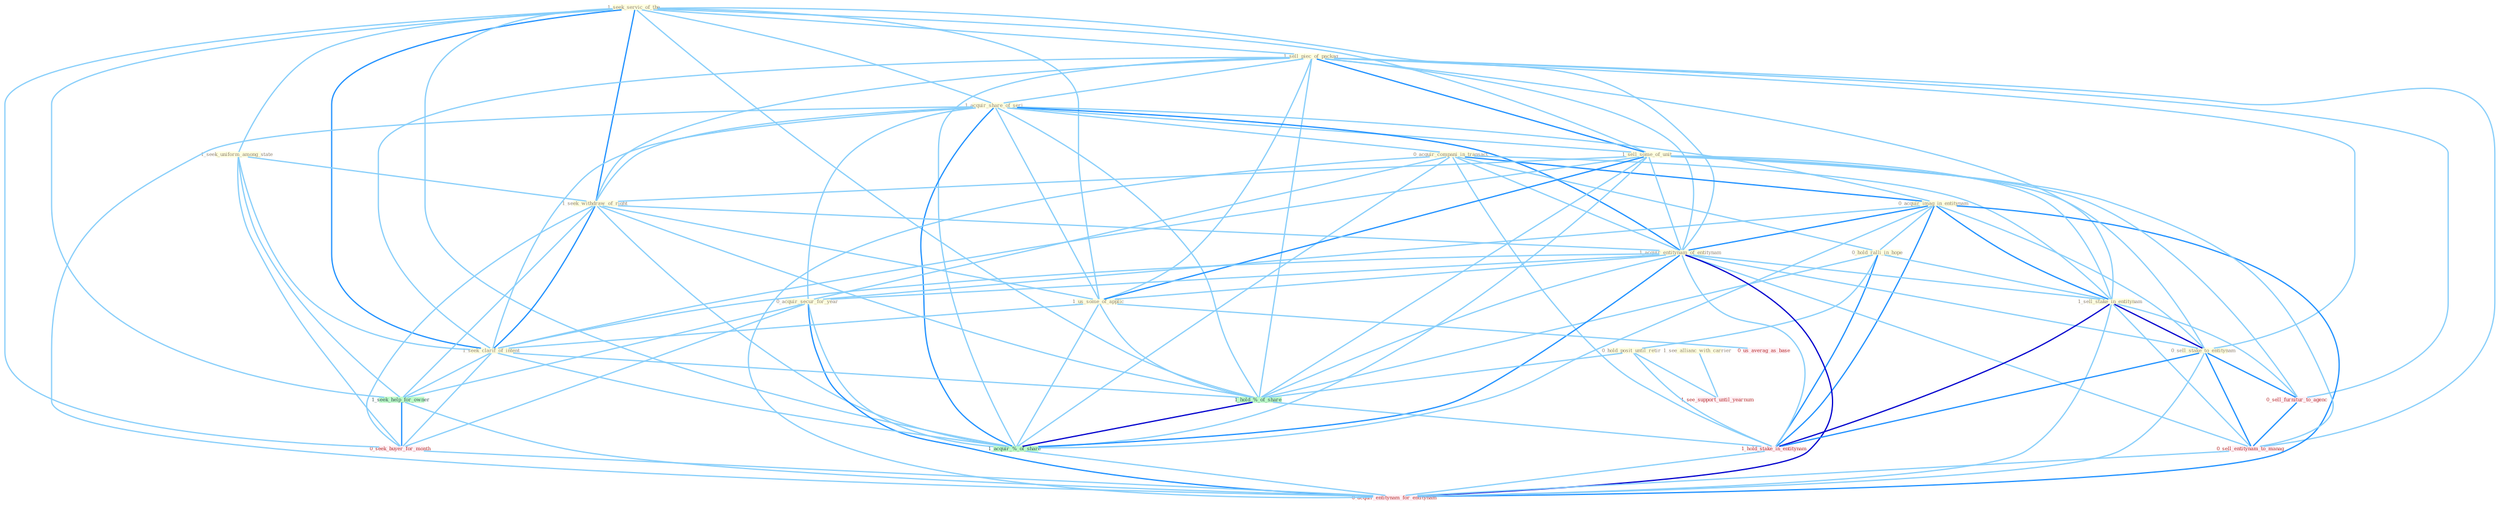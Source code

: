Graph G{ 
    node
    [shape=polygon,style=filled,width=.5,height=.06,color="#BDFCC9",fixedsize=true,fontsize=4,
    fontcolor="#2f4f4f"];
    {node
    [color="#ffffe0", fontcolor="#8b7d6b"] "1_seek_servic_of_the " "1_sell_piec_of_packag " "1_seek_uniform_among_state " "1_acquir_share_of_seri " "0_acquir_compani_in_transact " "0_acquir_imag_in_entitynam " "1_sell_some_of_unit " "1_seek_withdraw_of_right " "0_hold_ralli_in_hope " "1_acquir_entitynam_of_entitynam " "1_sell_stake_in_entitynam " "0_sell_stake_to_entitynam " "0_acquir_secur_for_year " "1_see_allianc_with_carrier " "1_us_some_of_applic " "0_hold_posit_until_retir " "1_seek_clarif_of_intent "}
{node [color="#fff0f5", fontcolor="#b22222"] "1_hold_stake_in_entitynam " "0_seek_buyer_for_month " "1_see_support_until_yearnum " "0_sell_furnitur_to_agenc " "0_us_averag_as_base " "0_sell_entitynam_to_manag " "0_acquir_entitynam_for_entitynam "}
edge [color="#B0E2FF"];

	"1_seek_servic_of_the " -- "1_sell_piec_of_packag " [w="1", color="#87cefa" ];
	"1_seek_servic_of_the " -- "1_seek_uniform_among_state " [w="1", color="#87cefa" ];
	"1_seek_servic_of_the " -- "1_acquir_share_of_seri " [w="1", color="#87cefa" ];
	"1_seek_servic_of_the " -- "1_sell_some_of_unit " [w="1", color="#87cefa" ];
	"1_seek_servic_of_the " -- "1_seek_withdraw_of_right " [w="2", color="#1e90ff" , len=0.8];
	"1_seek_servic_of_the " -- "1_acquir_entitynam_of_entitynam " [w="1", color="#87cefa" ];
	"1_seek_servic_of_the " -- "1_us_some_of_applic " [w="1", color="#87cefa" ];
	"1_seek_servic_of_the " -- "1_seek_clarif_of_intent " [w="2", color="#1e90ff" , len=0.8];
	"1_seek_servic_of_the " -- "1_hold_%_of_share " [w="1", color="#87cefa" ];
	"1_seek_servic_of_the " -- "1_seek_help_for_owner " [w="1", color="#87cefa" ];
	"1_seek_servic_of_the " -- "0_seek_buyer_for_month " [w="1", color="#87cefa" ];
	"1_seek_servic_of_the " -- "1_acquir_%_of_share " [w="1", color="#87cefa" ];
	"1_sell_piec_of_packag " -- "1_acquir_share_of_seri " [w="1", color="#87cefa" ];
	"1_sell_piec_of_packag " -- "1_sell_some_of_unit " [w="2", color="#1e90ff" , len=0.8];
	"1_sell_piec_of_packag " -- "1_seek_withdraw_of_right " [w="1", color="#87cefa" ];
	"1_sell_piec_of_packag " -- "1_acquir_entitynam_of_entitynam " [w="1", color="#87cefa" ];
	"1_sell_piec_of_packag " -- "1_sell_stake_in_entitynam " [w="1", color="#87cefa" ];
	"1_sell_piec_of_packag " -- "0_sell_stake_to_entitynam " [w="1", color="#87cefa" ];
	"1_sell_piec_of_packag " -- "1_us_some_of_applic " [w="1", color="#87cefa" ];
	"1_sell_piec_of_packag " -- "1_seek_clarif_of_intent " [w="1", color="#87cefa" ];
	"1_sell_piec_of_packag " -- "1_hold_%_of_share " [w="1", color="#87cefa" ];
	"1_sell_piec_of_packag " -- "1_acquir_%_of_share " [w="1", color="#87cefa" ];
	"1_sell_piec_of_packag " -- "0_sell_furnitur_to_agenc " [w="1", color="#87cefa" ];
	"1_sell_piec_of_packag " -- "0_sell_entitynam_to_manag " [w="1", color="#87cefa" ];
	"1_seek_uniform_among_state " -- "1_seek_withdraw_of_right " [w="1", color="#87cefa" ];
	"1_seek_uniform_among_state " -- "1_seek_clarif_of_intent " [w="1", color="#87cefa" ];
	"1_seek_uniform_among_state " -- "1_seek_help_for_owner " [w="1", color="#87cefa" ];
	"1_seek_uniform_among_state " -- "0_seek_buyer_for_month " [w="1", color="#87cefa" ];
	"1_acquir_share_of_seri " -- "0_acquir_compani_in_transact " [w="1", color="#87cefa" ];
	"1_acquir_share_of_seri " -- "0_acquir_imag_in_entitynam " [w="1", color="#87cefa" ];
	"1_acquir_share_of_seri " -- "1_sell_some_of_unit " [w="1", color="#87cefa" ];
	"1_acquir_share_of_seri " -- "1_seek_withdraw_of_right " [w="1", color="#87cefa" ];
	"1_acquir_share_of_seri " -- "1_acquir_entitynam_of_entitynam " [w="2", color="#1e90ff" , len=0.8];
	"1_acquir_share_of_seri " -- "0_acquir_secur_for_year " [w="1", color="#87cefa" ];
	"1_acquir_share_of_seri " -- "1_us_some_of_applic " [w="1", color="#87cefa" ];
	"1_acquir_share_of_seri " -- "1_seek_clarif_of_intent " [w="1", color="#87cefa" ];
	"1_acquir_share_of_seri " -- "1_hold_%_of_share " [w="1", color="#87cefa" ];
	"1_acquir_share_of_seri " -- "1_acquir_%_of_share " [w="2", color="#1e90ff" , len=0.8];
	"1_acquir_share_of_seri " -- "0_acquir_entitynam_for_entitynam " [w="1", color="#87cefa" ];
	"0_acquir_compani_in_transact " -- "0_acquir_imag_in_entitynam " [w="2", color="#1e90ff" , len=0.8];
	"0_acquir_compani_in_transact " -- "0_hold_ralli_in_hope " [w="1", color="#87cefa" ];
	"0_acquir_compani_in_transact " -- "1_acquir_entitynam_of_entitynam " [w="1", color="#87cefa" ];
	"0_acquir_compani_in_transact " -- "1_sell_stake_in_entitynam " [w="1", color="#87cefa" ];
	"0_acquir_compani_in_transact " -- "0_acquir_secur_for_year " [w="1", color="#87cefa" ];
	"0_acquir_compani_in_transact " -- "1_hold_stake_in_entitynam " [w="1", color="#87cefa" ];
	"0_acquir_compani_in_transact " -- "1_acquir_%_of_share " [w="1", color="#87cefa" ];
	"0_acquir_compani_in_transact " -- "0_acquir_entitynam_for_entitynam " [w="1", color="#87cefa" ];
	"0_acquir_imag_in_entitynam " -- "0_hold_ralli_in_hope " [w="1", color="#87cefa" ];
	"0_acquir_imag_in_entitynam " -- "1_acquir_entitynam_of_entitynam " [w="2", color="#1e90ff" , len=0.8];
	"0_acquir_imag_in_entitynam " -- "1_sell_stake_in_entitynam " [w="2", color="#1e90ff" , len=0.8];
	"0_acquir_imag_in_entitynam " -- "0_sell_stake_to_entitynam " [w="1", color="#87cefa" ];
	"0_acquir_imag_in_entitynam " -- "0_acquir_secur_for_year " [w="1", color="#87cefa" ];
	"0_acquir_imag_in_entitynam " -- "1_hold_stake_in_entitynam " [w="2", color="#1e90ff" , len=0.8];
	"0_acquir_imag_in_entitynam " -- "1_acquir_%_of_share " [w="1", color="#87cefa" ];
	"0_acquir_imag_in_entitynam " -- "0_acquir_entitynam_for_entitynam " [w="2", color="#1e90ff" , len=0.8];
	"1_sell_some_of_unit " -- "1_seek_withdraw_of_right " [w="1", color="#87cefa" ];
	"1_sell_some_of_unit " -- "1_acquir_entitynam_of_entitynam " [w="1", color="#87cefa" ];
	"1_sell_some_of_unit " -- "1_sell_stake_in_entitynam " [w="1", color="#87cefa" ];
	"1_sell_some_of_unit " -- "0_sell_stake_to_entitynam " [w="1", color="#87cefa" ];
	"1_sell_some_of_unit " -- "1_us_some_of_applic " [w="2", color="#1e90ff" , len=0.8];
	"1_sell_some_of_unit " -- "1_seek_clarif_of_intent " [w="1", color="#87cefa" ];
	"1_sell_some_of_unit " -- "1_hold_%_of_share " [w="1", color="#87cefa" ];
	"1_sell_some_of_unit " -- "1_acquir_%_of_share " [w="1", color="#87cefa" ];
	"1_sell_some_of_unit " -- "0_sell_furnitur_to_agenc " [w="1", color="#87cefa" ];
	"1_sell_some_of_unit " -- "0_sell_entitynam_to_manag " [w="1", color="#87cefa" ];
	"1_seek_withdraw_of_right " -- "1_acquir_entitynam_of_entitynam " [w="1", color="#87cefa" ];
	"1_seek_withdraw_of_right " -- "1_us_some_of_applic " [w="1", color="#87cefa" ];
	"1_seek_withdraw_of_right " -- "1_seek_clarif_of_intent " [w="2", color="#1e90ff" , len=0.8];
	"1_seek_withdraw_of_right " -- "1_hold_%_of_share " [w="1", color="#87cefa" ];
	"1_seek_withdraw_of_right " -- "1_seek_help_for_owner " [w="1", color="#87cefa" ];
	"1_seek_withdraw_of_right " -- "0_seek_buyer_for_month " [w="1", color="#87cefa" ];
	"1_seek_withdraw_of_right " -- "1_acquir_%_of_share " [w="1", color="#87cefa" ];
	"0_hold_ralli_in_hope " -- "1_sell_stake_in_entitynam " [w="1", color="#87cefa" ];
	"0_hold_ralli_in_hope " -- "0_hold_posit_until_retir " [w="1", color="#87cefa" ];
	"0_hold_ralli_in_hope " -- "1_hold_%_of_share " [w="1", color="#87cefa" ];
	"0_hold_ralli_in_hope " -- "1_hold_stake_in_entitynam " [w="2", color="#1e90ff" , len=0.8];
	"1_acquir_entitynam_of_entitynam " -- "1_sell_stake_in_entitynam " [w="1", color="#87cefa" ];
	"1_acquir_entitynam_of_entitynam " -- "0_sell_stake_to_entitynam " [w="1", color="#87cefa" ];
	"1_acquir_entitynam_of_entitynam " -- "0_acquir_secur_for_year " [w="1", color="#87cefa" ];
	"1_acquir_entitynam_of_entitynam " -- "1_us_some_of_applic " [w="1", color="#87cefa" ];
	"1_acquir_entitynam_of_entitynam " -- "1_seek_clarif_of_intent " [w="1", color="#87cefa" ];
	"1_acquir_entitynam_of_entitynam " -- "1_hold_%_of_share " [w="1", color="#87cefa" ];
	"1_acquir_entitynam_of_entitynam " -- "1_hold_stake_in_entitynam " [w="1", color="#87cefa" ];
	"1_acquir_entitynam_of_entitynam " -- "1_acquir_%_of_share " [w="2", color="#1e90ff" , len=0.8];
	"1_acquir_entitynam_of_entitynam " -- "0_sell_entitynam_to_manag " [w="1", color="#87cefa" ];
	"1_acquir_entitynam_of_entitynam " -- "0_acquir_entitynam_for_entitynam " [w="3", color="#0000cd" , len=0.6];
	"1_sell_stake_in_entitynam " -- "0_sell_stake_to_entitynam " [w="3", color="#0000cd" , len=0.6];
	"1_sell_stake_in_entitynam " -- "1_hold_stake_in_entitynam " [w="3", color="#0000cd" , len=0.6];
	"1_sell_stake_in_entitynam " -- "0_sell_furnitur_to_agenc " [w="1", color="#87cefa" ];
	"1_sell_stake_in_entitynam " -- "0_sell_entitynam_to_manag " [w="1", color="#87cefa" ];
	"1_sell_stake_in_entitynam " -- "0_acquir_entitynam_for_entitynam " [w="1", color="#87cefa" ];
	"0_sell_stake_to_entitynam " -- "1_hold_stake_in_entitynam " [w="2", color="#1e90ff" , len=0.8];
	"0_sell_stake_to_entitynam " -- "0_sell_furnitur_to_agenc " [w="2", color="#1e90ff" , len=0.8];
	"0_sell_stake_to_entitynam " -- "0_sell_entitynam_to_manag " [w="2", color="#1e90ff" , len=0.8];
	"0_sell_stake_to_entitynam " -- "0_acquir_entitynam_for_entitynam " [w="1", color="#87cefa" ];
	"0_acquir_secur_for_year " -- "1_seek_help_for_owner " [w="1", color="#87cefa" ];
	"0_acquir_secur_for_year " -- "0_seek_buyer_for_month " [w="1", color="#87cefa" ];
	"0_acquir_secur_for_year " -- "1_acquir_%_of_share " [w="1", color="#87cefa" ];
	"0_acquir_secur_for_year " -- "0_acquir_entitynam_for_entitynam " [w="2", color="#1e90ff" , len=0.8];
	"1_see_allianc_with_carrier " -- "1_see_support_until_yearnum " [w="1", color="#87cefa" ];
	"1_us_some_of_applic " -- "1_seek_clarif_of_intent " [w="1", color="#87cefa" ];
	"1_us_some_of_applic " -- "1_hold_%_of_share " [w="1", color="#87cefa" ];
	"1_us_some_of_applic " -- "1_acquir_%_of_share " [w="1", color="#87cefa" ];
	"1_us_some_of_applic " -- "0_us_averag_as_base " [w="1", color="#87cefa" ];
	"0_hold_posit_until_retir " -- "1_hold_%_of_share " [w="1", color="#87cefa" ];
	"0_hold_posit_until_retir " -- "1_hold_stake_in_entitynam " [w="1", color="#87cefa" ];
	"0_hold_posit_until_retir " -- "1_see_support_until_yearnum " [w="1", color="#87cefa" ];
	"1_seek_clarif_of_intent " -- "1_hold_%_of_share " [w="1", color="#87cefa" ];
	"1_seek_clarif_of_intent " -- "1_seek_help_for_owner " [w="1", color="#87cefa" ];
	"1_seek_clarif_of_intent " -- "0_seek_buyer_for_month " [w="1", color="#87cefa" ];
	"1_seek_clarif_of_intent " -- "1_acquir_%_of_share " [w="1", color="#87cefa" ];
	"1_hold_%_of_share " -- "1_hold_stake_in_entitynam " [w="1", color="#87cefa" ];
	"1_hold_%_of_share " -- "1_acquir_%_of_share " [w="3", color="#0000cd" , len=0.6];
	"1_hold_stake_in_entitynam " -- "0_acquir_entitynam_for_entitynam " [w="1", color="#87cefa" ];
	"1_seek_help_for_owner " -- "0_seek_buyer_for_month " [w="2", color="#1e90ff" , len=0.8];
	"1_seek_help_for_owner " -- "0_acquir_entitynam_for_entitynam " [w="1", color="#87cefa" ];
	"0_seek_buyer_for_month " -- "0_acquir_entitynam_for_entitynam " [w="1", color="#87cefa" ];
	"1_acquir_%_of_share " -- "0_acquir_entitynam_for_entitynam " [w="1", color="#87cefa" ];
	"0_sell_furnitur_to_agenc " -- "0_sell_entitynam_to_manag " [w="2", color="#1e90ff" , len=0.8];
	"0_sell_entitynam_to_manag " -- "0_acquir_entitynam_for_entitynam " [w="1", color="#87cefa" ];
}